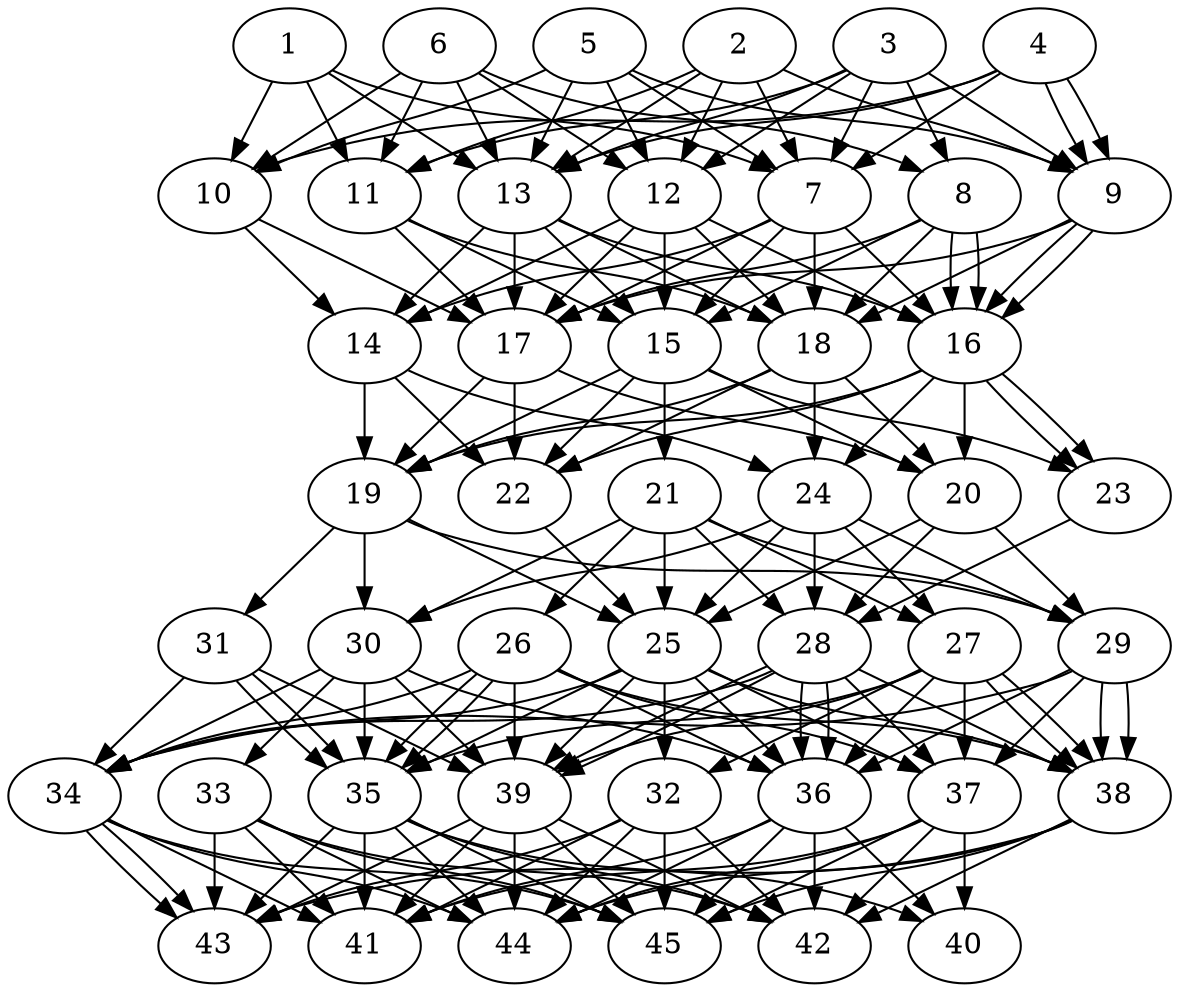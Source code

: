 // DAG automatically generated by daggen at Tue Aug  6 16:31:44 2019
// ./daggen --dot -n 45 --ccr 0.5 --fat 0.5 --regular 0.5 --density 0.9 --mindata 5242880 --maxdata 52428800 
digraph G {
  1 [size="103843840", alpha="0.09", expect_size="51921920"] 
  1 -> 7 [size ="51921920"]
  1 -> 10 [size ="51921920"]
  1 -> 11 [size ="51921920"]
  1 -> 13 [size ="51921920"]
  2 [size="41588736", alpha="0.01", expect_size="20794368"] 
  2 -> 7 [size ="20794368"]
  2 -> 9 [size ="20794368"]
  2 -> 11 [size ="20794368"]
  2 -> 12 [size ="20794368"]
  2 -> 13 [size ="20794368"]
  3 [size="32210944", alpha="0.15", expect_size="16105472"] 
  3 -> 7 [size ="16105472"]
  3 -> 8 [size ="16105472"]
  3 -> 9 [size ="16105472"]
  3 -> 11 [size ="16105472"]
  3 -> 12 [size ="16105472"]
  3 -> 13 [size ="16105472"]
  4 [size="28143616", alpha="0.04", expect_size="14071808"] 
  4 -> 7 [size ="14071808"]
  4 -> 9 [size ="14071808"]
  4 -> 9 [size ="14071808"]
  4 -> 10 [size ="14071808"]
  4 -> 13 [size ="14071808"]
  5 [size="55185408", alpha="0.13", expect_size="27592704"] 
  5 -> 7 [size ="27592704"]
  5 -> 9 [size ="27592704"]
  5 -> 10 [size ="27592704"]
  5 -> 12 [size ="27592704"]
  5 -> 13 [size ="27592704"]
  6 [size="67028992", alpha="0.20", expect_size="33514496"] 
  6 -> 8 [size ="33514496"]
  6 -> 10 [size ="33514496"]
  6 -> 11 [size ="33514496"]
  6 -> 12 [size ="33514496"]
  6 -> 13 [size ="33514496"]
  7 [size="59197440", alpha="0.09", expect_size="29598720"] 
  7 -> 14 [size ="29598720"]
  7 -> 15 [size ="29598720"]
  7 -> 16 [size ="29598720"]
  7 -> 17 [size ="29598720"]
  7 -> 18 [size ="29598720"]
  8 [size="77103104", alpha="0.20", expect_size="38551552"] 
  8 -> 15 [size ="38551552"]
  8 -> 16 [size ="38551552"]
  8 -> 16 [size ="38551552"]
  8 -> 17 [size ="38551552"]
  8 -> 18 [size ="38551552"]
  9 [size="42577920", alpha="0.06", expect_size="21288960"] 
  9 -> 16 [size ="21288960"]
  9 -> 16 [size ="21288960"]
  9 -> 17 [size ="21288960"]
  9 -> 18 [size ="21288960"]
  10 [size="91860992", alpha="0.06", expect_size="45930496"] 
  10 -> 14 [size ="45930496"]
  10 -> 17 [size ="45930496"]
  11 [size="78694400", alpha="0.04", expect_size="39347200"] 
  11 -> 15 [size ="39347200"]
  11 -> 17 [size ="39347200"]
  11 -> 18 [size ="39347200"]
  12 [size="25499648", alpha="0.09", expect_size="12749824"] 
  12 -> 14 [size ="12749824"]
  12 -> 15 [size ="12749824"]
  12 -> 16 [size ="12749824"]
  12 -> 17 [size ="12749824"]
  12 -> 18 [size ="12749824"]
  13 [size="28727296", alpha="0.04", expect_size="14363648"] 
  13 -> 14 [size ="14363648"]
  13 -> 15 [size ="14363648"]
  13 -> 16 [size ="14363648"]
  13 -> 17 [size ="14363648"]
  13 -> 18 [size ="14363648"]
  14 [size="101015552", alpha="0.12", expect_size="50507776"] 
  14 -> 19 [size ="50507776"]
  14 -> 22 [size ="50507776"]
  14 -> 24 [size ="50507776"]
  15 [size="26415104", alpha="0.11", expect_size="13207552"] 
  15 -> 19 [size ="13207552"]
  15 -> 20 [size ="13207552"]
  15 -> 21 [size ="13207552"]
  15 -> 22 [size ="13207552"]
  15 -> 23 [size ="13207552"]
  16 [size="86583296", alpha="0.01", expect_size="43291648"] 
  16 -> 19 [size ="43291648"]
  16 -> 20 [size ="43291648"]
  16 -> 22 [size ="43291648"]
  16 -> 23 [size ="43291648"]
  16 -> 23 [size ="43291648"]
  16 -> 24 [size ="43291648"]
  17 [size="86382592", alpha="0.02", expect_size="43191296"] 
  17 -> 19 [size ="43191296"]
  17 -> 20 [size ="43191296"]
  17 -> 22 [size ="43191296"]
  18 [size="32460800", alpha="0.16", expect_size="16230400"] 
  18 -> 19 [size ="16230400"]
  18 -> 20 [size ="16230400"]
  18 -> 22 [size ="16230400"]
  18 -> 24 [size ="16230400"]
  19 [size="30900224", alpha="0.04", expect_size="15450112"] 
  19 -> 25 [size ="15450112"]
  19 -> 29 [size ="15450112"]
  19 -> 30 [size ="15450112"]
  19 -> 31 [size ="15450112"]
  20 [size="61360128", alpha="0.09", expect_size="30680064"] 
  20 -> 25 [size ="30680064"]
  20 -> 28 [size ="30680064"]
  20 -> 29 [size ="30680064"]
  21 [size="88543232", alpha="0.13", expect_size="44271616"] 
  21 -> 25 [size ="44271616"]
  21 -> 26 [size ="44271616"]
  21 -> 27 [size ="44271616"]
  21 -> 28 [size ="44271616"]
  21 -> 29 [size ="44271616"]
  21 -> 30 [size ="44271616"]
  22 [size="14809088", alpha="0.03", expect_size="7404544"] 
  22 -> 25 [size ="7404544"]
  23 [size="58847232", alpha="0.19", expect_size="29423616"] 
  23 -> 28 [size ="29423616"]
  24 [size="79124480", alpha="0.18", expect_size="39562240"] 
  24 -> 25 [size ="39562240"]
  24 -> 27 [size ="39562240"]
  24 -> 28 [size ="39562240"]
  24 -> 29 [size ="39562240"]
  24 -> 30 [size ="39562240"]
  25 [size="40323072", alpha="0.06", expect_size="20161536"] 
  25 -> 32 [size ="20161536"]
  25 -> 34 [size ="20161536"]
  25 -> 35 [size ="20161536"]
  25 -> 36 [size ="20161536"]
  25 -> 37 [size ="20161536"]
  25 -> 38 [size ="20161536"]
  25 -> 39 [size ="20161536"]
  26 [size="94304256", alpha="0.07", expect_size="47152128"] 
  26 -> 34 [size ="47152128"]
  26 -> 35 [size ="47152128"]
  26 -> 35 [size ="47152128"]
  26 -> 36 [size ="47152128"]
  26 -> 37 [size ="47152128"]
  26 -> 38 [size ="47152128"]
  26 -> 39 [size ="47152128"]
  27 [size="97024000", alpha="0.18", expect_size="48512000"] 
  27 -> 32 [size ="48512000"]
  27 -> 35 [size ="48512000"]
  27 -> 36 [size ="48512000"]
  27 -> 37 [size ="48512000"]
  27 -> 38 [size ="48512000"]
  27 -> 38 [size ="48512000"]
  27 -> 39 [size ="48512000"]
  28 [size="12967936", alpha="0.03", expect_size="6483968"] 
  28 -> 34 [size ="6483968"]
  28 -> 36 [size ="6483968"]
  28 -> 36 [size ="6483968"]
  28 -> 37 [size ="6483968"]
  28 -> 38 [size ="6483968"]
  28 -> 39 [size ="6483968"]
  28 -> 39 [size ="6483968"]
  29 [size="86501376", alpha="0.14", expect_size="43250688"] 
  29 -> 34 [size ="43250688"]
  29 -> 36 [size ="43250688"]
  29 -> 37 [size ="43250688"]
  29 -> 38 [size ="43250688"]
  29 -> 38 [size ="43250688"]
  30 [size="12455936", alpha="0.03", expect_size="6227968"] 
  30 -> 33 [size ="6227968"]
  30 -> 34 [size ="6227968"]
  30 -> 35 [size ="6227968"]
  30 -> 36 [size ="6227968"]
  30 -> 39 [size ="6227968"]
  31 [size="53147648", alpha="0.07", expect_size="26573824"] 
  31 -> 34 [size ="26573824"]
  31 -> 35 [size ="26573824"]
  31 -> 35 [size ="26573824"]
  31 -> 39 [size ="26573824"]
  32 [size="18817024", alpha="0.13", expect_size="9408512"] 
  32 -> 41 [size ="9408512"]
  32 -> 42 [size ="9408512"]
  32 -> 43 [size ="9408512"]
  32 -> 44 [size ="9408512"]
  32 -> 45 [size ="9408512"]
  33 [size="34942976", alpha="0.04", expect_size="17471488"] 
  33 -> 41 [size ="17471488"]
  33 -> 42 [size ="17471488"]
  33 -> 43 [size ="17471488"]
  33 -> 44 [size ="17471488"]
  33 -> 45 [size ="17471488"]
  34 [size="28874752", alpha="0.13", expect_size="14437376"] 
  34 -> 41 [size ="14437376"]
  34 -> 43 [size ="14437376"]
  34 -> 43 [size ="14437376"]
  34 -> 44 [size ="14437376"]
  34 -> 45 [size ="14437376"]
  35 [size="18276352", alpha="0.07", expect_size="9138176"] 
  35 -> 40 [size ="9138176"]
  35 -> 41 [size ="9138176"]
  35 -> 42 [size ="9138176"]
  35 -> 43 [size ="9138176"]
  35 -> 44 [size ="9138176"]
  35 -> 45 [size ="9138176"]
  36 [size="47841280", alpha="0.16", expect_size="23920640"] 
  36 -> 40 [size ="23920640"]
  36 -> 41 [size ="23920640"]
  36 -> 42 [size ="23920640"]
  36 -> 44 [size ="23920640"]
  36 -> 45 [size ="23920640"]
  37 [size="79747072", alpha="0.01", expect_size="39873536"] 
  37 -> 40 [size ="39873536"]
  37 -> 41 [size ="39873536"]
  37 -> 42 [size ="39873536"]
  37 -> 44 [size ="39873536"]
  37 -> 45 [size ="39873536"]
  38 [size="68335616", alpha="0.11", expect_size="34167808"] 
  38 -> 42 [size ="34167808"]
  38 -> 43 [size ="34167808"]
  38 -> 44 [size ="34167808"]
  38 -> 45 [size ="34167808"]
  39 [size="80220160", alpha="0.05", expect_size="40110080"] 
  39 -> 41 [size ="40110080"]
  39 -> 42 [size ="40110080"]
  39 -> 43 [size ="40110080"]
  39 -> 44 [size ="40110080"]
  39 -> 45 [size ="40110080"]
  40 [size="53127168", alpha="0.10", expect_size="26563584"] 
  41 [size="68431872", alpha="0.12", expect_size="34215936"] 
  42 [size="99971072", alpha="0.14", expect_size="49985536"] 
  43 [size="68388864", alpha="0.07", expect_size="34194432"] 
  44 [size="86296576", alpha="0.14", expect_size="43148288"] 
  45 [size="55482368", alpha="0.08", expect_size="27741184"] 
}
